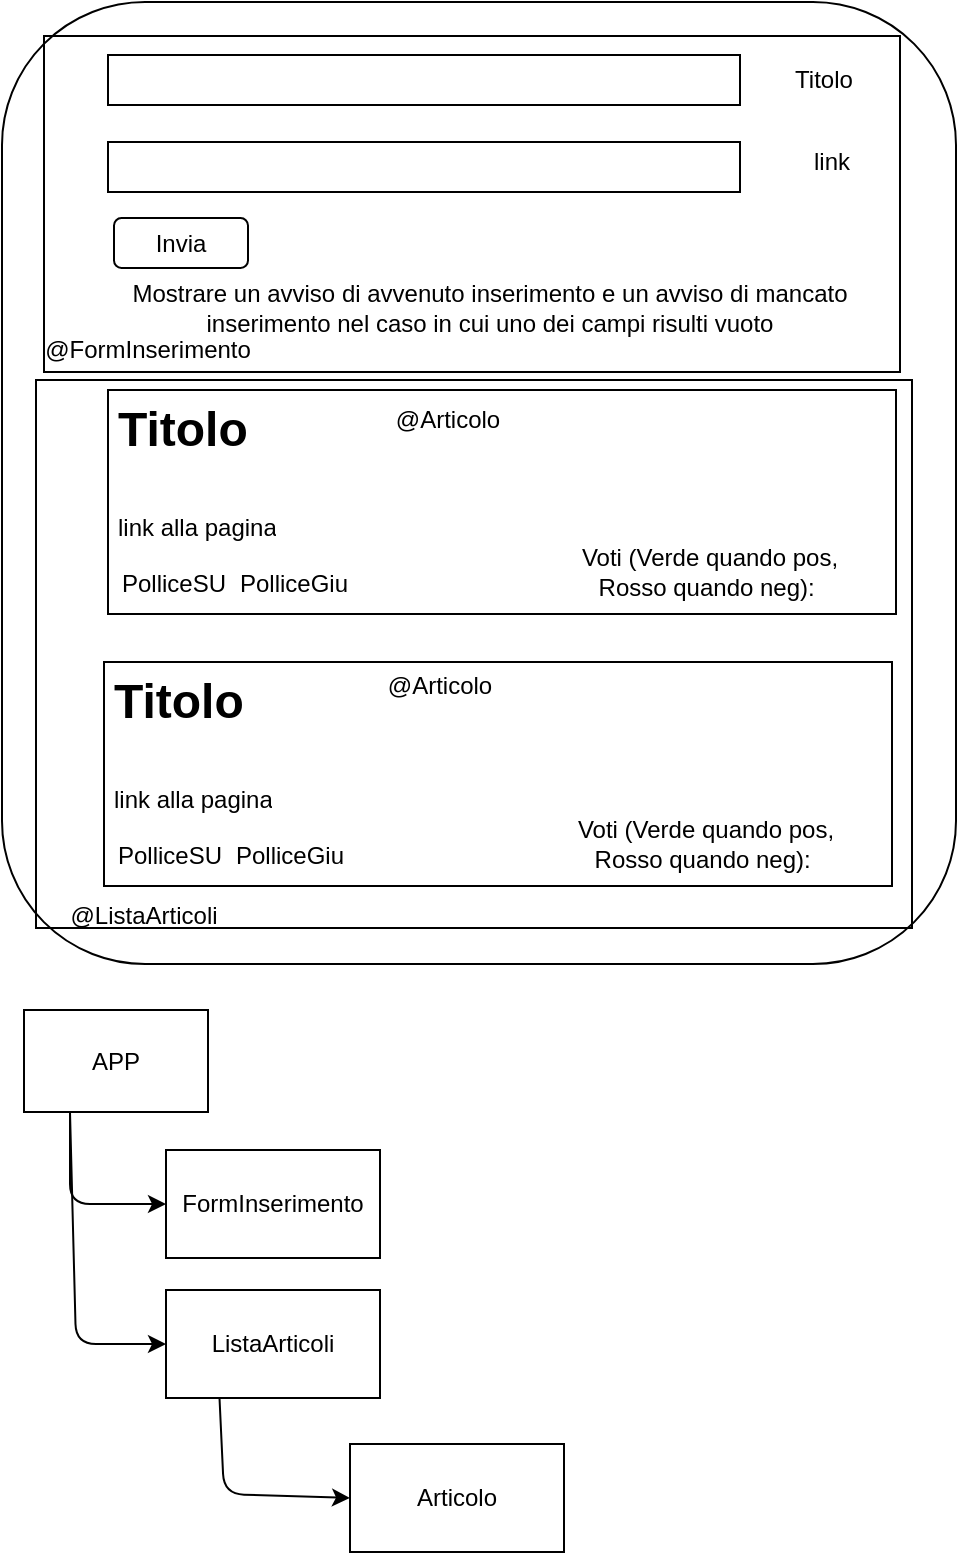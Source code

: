 <mxfile>
    <diagram id="-JVGgnNMzfIMVcYhtigh" name="Page-1">
        <mxGraphModel dx="828" dy="474" grid="0" gridSize="10" guides="1" tooltips="1" connect="1" arrows="1" fold="1" page="1" pageScale="1" pageWidth="827" pageHeight="1169" math="0" shadow="0">
            <root>
                <mxCell id="0"/>
                <mxCell id="1" parent="0"/>
                <mxCell id="2" value="" style="rounded=1;whiteSpace=wrap;html=1;" vertex="1" parent="1">
                    <mxGeometry x="155" y="51" width="477" height="481" as="geometry"/>
                </mxCell>
                <mxCell id="3" value="" style="rounded=0;whiteSpace=wrap;html=1;" vertex="1" parent="1">
                    <mxGeometry x="208" y="77.5" width="316" height="25" as="geometry"/>
                </mxCell>
                <mxCell id="4" value="Titolo" style="text;html=1;strokeColor=none;fillColor=none;align=center;verticalAlign=middle;whiteSpace=wrap;rounded=0;" vertex="1" parent="1">
                    <mxGeometry x="536" y="75" width="60" height="30" as="geometry"/>
                </mxCell>
                <mxCell id="5" value="" style="rounded=0;whiteSpace=wrap;html=1;" vertex="1" parent="1">
                    <mxGeometry x="208" y="121" width="316" height="25" as="geometry"/>
                </mxCell>
                <mxCell id="6" value="link" style="text;html=1;strokeColor=none;fillColor=none;align=center;verticalAlign=middle;whiteSpace=wrap;rounded=0;" vertex="1" parent="1">
                    <mxGeometry x="540" y="116" width="60" height="30" as="geometry"/>
                </mxCell>
                <mxCell id="7" value="Invia" style="rounded=1;whiteSpace=wrap;html=1;" vertex="1" parent="1">
                    <mxGeometry x="211" y="159" width="67" height="25" as="geometry"/>
                </mxCell>
                <mxCell id="8" value="&lt;h1&gt;&lt;span style=&quot;background-color: initial;&quot;&gt;Titolo&lt;/span&gt;&lt;/h1&gt;&lt;h1&gt;&lt;span style=&quot;font-size: 12px; font-weight: 400;&quot;&gt;link alla pagina&lt;/span&gt;&lt;/h1&gt;" style="text;html=1;strokeColor=default;fillColor=none;spacing=5;spacingTop=-20;whiteSpace=wrap;overflow=hidden;rounded=0;" vertex="1" parent="1">
                    <mxGeometry x="208" y="245" width="394" height="112" as="geometry"/>
                </mxCell>
                <mxCell id="11" value="PolliceSU" style="text;html=1;strokeColor=none;fillColor=none;align=center;verticalAlign=middle;whiteSpace=wrap;rounded=0;" vertex="1" parent="1">
                    <mxGeometry x="211" y="327" width="60" height="30" as="geometry"/>
                </mxCell>
                <mxCell id="12" value="PolliceGiu" style="text;html=1;strokeColor=none;fillColor=none;align=center;verticalAlign=middle;whiteSpace=wrap;rounded=0;" vertex="1" parent="1">
                    <mxGeometry x="271" y="327" width="60" height="30" as="geometry"/>
                </mxCell>
                <mxCell id="13" value="Voti (Verde quando pos, Rosso quando neg):&amp;nbsp;" style="text;html=1;strokeColor=none;fillColor=none;align=center;verticalAlign=middle;whiteSpace=wrap;rounded=0;" vertex="1" parent="1">
                    <mxGeometry x="433" y="321" width="152" height="30" as="geometry"/>
                </mxCell>
                <mxCell id="14" value="Mostrare un avviso di avvenuto inserimento e un avviso di mancato inserimento nel caso in cui uno dei campi risulti vuoto" style="text;html=1;strokeColor=none;fillColor=none;align=center;verticalAlign=middle;whiteSpace=wrap;rounded=0;" vertex="1" parent="1">
                    <mxGeometry x="202" y="189" width="394" height="30" as="geometry"/>
                </mxCell>
                <mxCell id="20" style="edgeStyle=none;html=1;exitX=0.25;exitY=1;exitDx=0;exitDy=0;entryX=0;entryY=0.5;entryDx=0;entryDy=0;" edge="1" parent="1" source="15" target="16">
                    <mxGeometry relative="1" as="geometry">
                        <Array as="points">
                            <mxPoint x="189" y="652"/>
                        </Array>
                    </mxGeometry>
                </mxCell>
                <mxCell id="21" style="edgeStyle=none;html=1;exitX=0.25;exitY=1;exitDx=0;exitDy=0;entryX=0;entryY=0.5;entryDx=0;entryDy=0;" edge="1" parent="1" source="15" target="17">
                    <mxGeometry relative="1" as="geometry">
                        <Array as="points">
                            <mxPoint x="192" y="722"/>
                        </Array>
                    </mxGeometry>
                </mxCell>
                <mxCell id="15" value="APP" style="rounded=0;whiteSpace=wrap;html=1;" vertex="1" parent="1">
                    <mxGeometry x="166" y="555" width="92" height="51" as="geometry"/>
                </mxCell>
                <mxCell id="16" value="FormInserimento" style="rounded=0;whiteSpace=wrap;html=1;" vertex="1" parent="1">
                    <mxGeometry x="237" y="625" width="107" height="54" as="geometry"/>
                </mxCell>
                <mxCell id="19" style="edgeStyle=none;html=1;entryX=0;entryY=0.5;entryDx=0;entryDy=0;exitX=0.25;exitY=1;exitDx=0;exitDy=0;" edge="1" parent="1" source="17" target="18">
                    <mxGeometry relative="1" as="geometry">
                        <Array as="points">
                            <mxPoint x="266" y="797"/>
                        </Array>
                    </mxGeometry>
                </mxCell>
                <mxCell id="17" value="ListaArticoli" style="rounded=0;whiteSpace=wrap;html=1;" vertex="1" parent="1">
                    <mxGeometry x="237" y="695" width="107" height="54" as="geometry"/>
                </mxCell>
                <mxCell id="18" value="Articolo" style="rounded=0;whiteSpace=wrap;html=1;" vertex="1" parent="1">
                    <mxGeometry x="329" y="772" width="107" height="54" as="geometry"/>
                </mxCell>
                <mxCell id="22" value="&lt;h1&gt;&lt;span style=&quot;background-color: initial;&quot;&gt;Titolo&lt;/span&gt;&lt;/h1&gt;&lt;h1&gt;&lt;span style=&quot;font-size: 12px; font-weight: 400;&quot;&gt;link alla pagina&lt;/span&gt;&lt;/h1&gt;" style="text;html=1;strokeColor=default;fillColor=none;spacing=5;spacingTop=-20;whiteSpace=wrap;overflow=hidden;rounded=0;" vertex="1" parent="1">
                    <mxGeometry x="206" y="381" width="394" height="112" as="geometry"/>
                </mxCell>
                <mxCell id="23" value="PolliceSU" style="text;html=1;strokeColor=none;fillColor=none;align=center;verticalAlign=middle;whiteSpace=wrap;rounded=0;" vertex="1" parent="1">
                    <mxGeometry x="209" y="463" width="60" height="30" as="geometry"/>
                </mxCell>
                <mxCell id="24" value="PolliceGiu" style="text;html=1;strokeColor=none;fillColor=none;align=center;verticalAlign=middle;whiteSpace=wrap;rounded=0;" vertex="1" parent="1">
                    <mxGeometry x="269" y="463" width="60" height="30" as="geometry"/>
                </mxCell>
                <mxCell id="25" value="Voti (Verde quando pos, Rosso quando neg):&amp;nbsp;" style="text;html=1;strokeColor=none;fillColor=none;align=center;verticalAlign=middle;whiteSpace=wrap;rounded=0;" vertex="1" parent="1">
                    <mxGeometry x="431" y="457" width="152" height="30" as="geometry"/>
                </mxCell>
                <mxCell id="26" value="@Articolo" style="text;html=1;strokeColor=none;fillColor=none;align=center;verticalAlign=middle;whiteSpace=wrap;rounded=0;" vertex="1" parent="1">
                    <mxGeometry x="344" y="378" width="60" height="30" as="geometry"/>
                </mxCell>
                <mxCell id="27" value="@Articolo" style="text;html=1;strokeColor=none;fillColor=none;align=center;verticalAlign=middle;whiteSpace=wrap;rounded=0;" vertex="1" parent="1">
                    <mxGeometry x="348" y="245" width="60" height="30" as="geometry"/>
                </mxCell>
                <mxCell id="29" value="" style="rounded=0;whiteSpace=wrap;html=1;strokeColor=default;fillColor=none;" vertex="1" parent="1">
                    <mxGeometry x="176" y="68" width="428" height="168" as="geometry"/>
                </mxCell>
                <mxCell id="30" value="@FormInserimento" style="text;html=1;strokeColor=none;fillColor=none;align=center;verticalAlign=middle;whiteSpace=wrap;rounded=0;labelBackgroundColor=none;" vertex="1" parent="1">
                    <mxGeometry x="198" y="210" width="60" height="30" as="geometry"/>
                </mxCell>
                <mxCell id="31" value="" style="rounded=0;whiteSpace=wrap;html=1;strokeColor=default;fillColor=none;" vertex="1" parent="1">
                    <mxGeometry x="172" y="240" width="438" height="274" as="geometry"/>
                </mxCell>
                <mxCell id="32" value="@ListaArticoli&lt;br&gt;" style="text;html=1;strokeColor=none;fillColor=none;align=center;verticalAlign=middle;whiteSpace=wrap;rounded=0;labelBackgroundColor=none;" vertex="1" parent="1">
                    <mxGeometry x="196" y="493" width="60" height="30" as="geometry"/>
                </mxCell>
            </root>
        </mxGraphModel>
    </diagram>
</mxfile>
